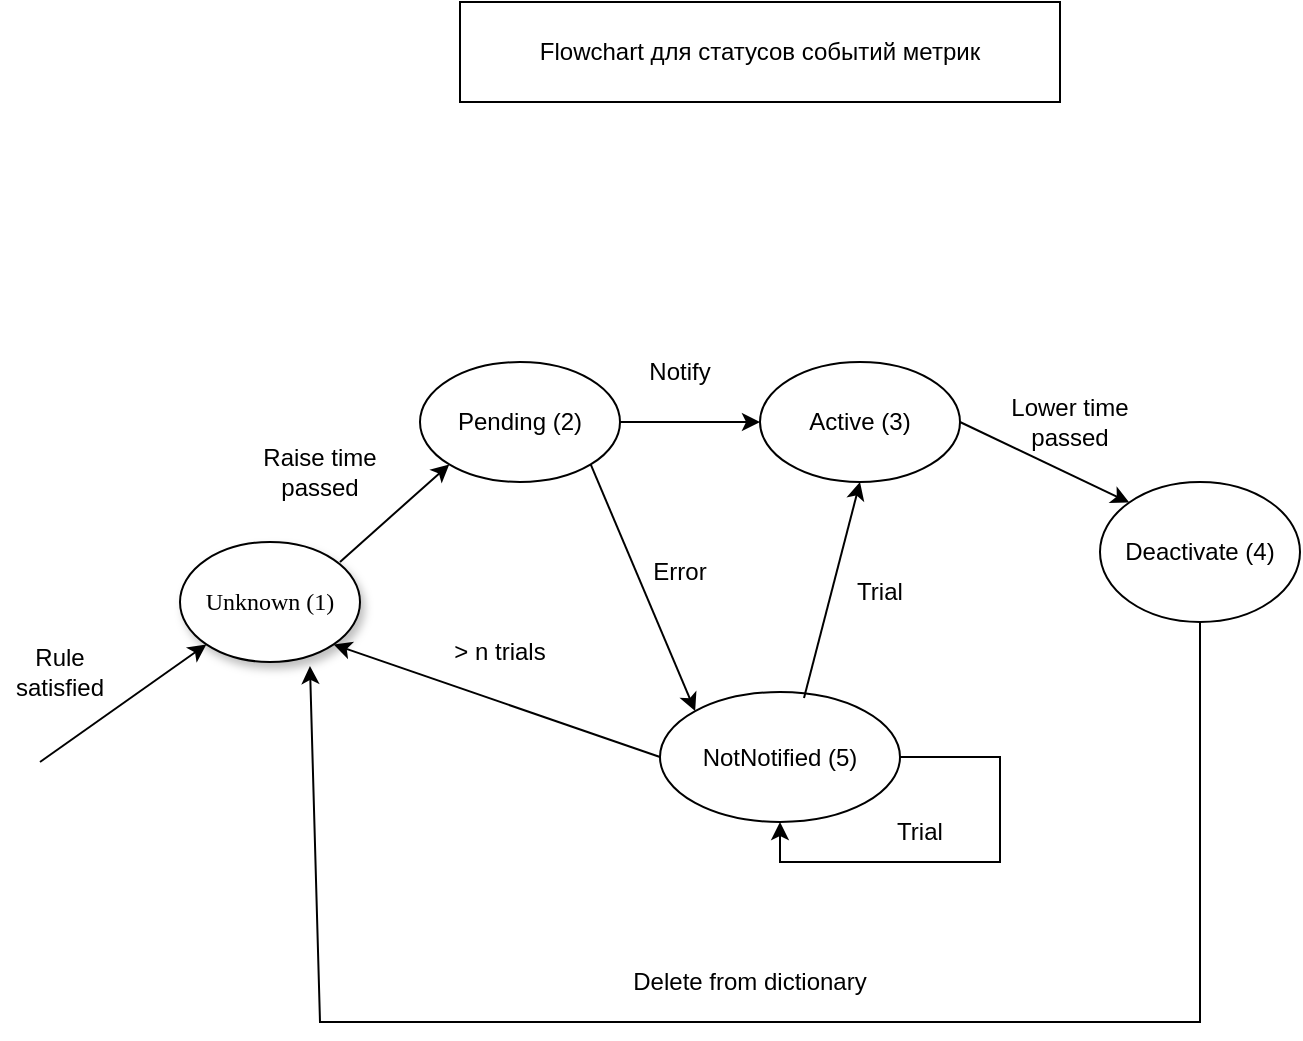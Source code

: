 <mxfile version="24.7.5">
  <diagram name="Page-1" id="42789a77-a242-8287-6e28-9cd8cfd52e62">
    <mxGraphModel dx="1674" dy="750" grid="1" gridSize="10" guides="1" tooltips="1" connect="1" arrows="1" fold="1" page="1" pageScale="1" pageWidth="1100" pageHeight="850" background="none" math="0" shadow="0">
      <root>
        <mxCell id="0" />
        <mxCell id="1" parent="0" />
        <mxCell id="1ea317790d2ca983-1" value="Unknown (1)" style="ellipse;whiteSpace=wrap;html=1;rounded=0;shadow=1;comic=0;labelBackgroundColor=none;strokeWidth=1;fontFamily=Verdana;fontSize=12;align=center;" parent="1" vertex="1">
          <mxGeometry x="230" y="310" width="90" height="60" as="geometry" />
        </mxCell>
        <mxCell id="1vG_dMmvQOtTi3KvELgS-1" value="" style="endArrow=classic;html=1;rounded=0;entryX=0;entryY=1;entryDx=0;entryDy=0;" edge="1" parent="1" target="1ea317790d2ca983-1">
          <mxGeometry width="50" height="50" relative="1" as="geometry">
            <mxPoint x="160" y="420" as="sourcePoint" />
            <mxPoint x="510" y="370" as="targetPoint" />
            <Array as="points" />
          </mxGeometry>
        </mxCell>
        <mxCell id="1vG_dMmvQOtTi3KvELgS-2" value="Rule satisfied" style="text;html=1;align=center;verticalAlign=middle;whiteSpace=wrap;rounded=0;" vertex="1" parent="1">
          <mxGeometry x="140" y="360" width="60" height="30" as="geometry" />
        </mxCell>
        <mxCell id="1vG_dMmvQOtTi3KvELgS-3" value="Flowchart для статусов событий метрик" style="rounded=0;whiteSpace=wrap;html=1;" vertex="1" parent="1">
          <mxGeometry x="370" y="40" width="300" height="50" as="geometry" />
        </mxCell>
        <mxCell id="1vG_dMmvQOtTi3KvELgS-4" value="" style="endArrow=classic;html=1;rounded=0;entryX=0;entryY=1;entryDx=0;entryDy=0;" edge="1" parent="1" target="1vG_dMmvQOtTi3KvELgS-6">
          <mxGeometry width="50" height="50" relative="1" as="geometry">
            <mxPoint x="310" y="320" as="sourcePoint" />
            <mxPoint x="360" y="270" as="targetPoint" />
          </mxGeometry>
        </mxCell>
        <mxCell id="1vG_dMmvQOtTi3KvELgS-6" value="Pending (2)" style="ellipse;whiteSpace=wrap;html=1;" vertex="1" parent="1">
          <mxGeometry x="350" y="220" width="100" height="60" as="geometry" />
        </mxCell>
        <mxCell id="1vG_dMmvQOtTi3KvELgS-8" value="Raise time passed" style="text;html=1;align=center;verticalAlign=middle;whiteSpace=wrap;rounded=0;" vertex="1" parent="1">
          <mxGeometry x="270" y="260" width="60" height="30" as="geometry" />
        </mxCell>
        <mxCell id="1vG_dMmvQOtTi3KvELgS-9" value="Active (3)" style="ellipse;whiteSpace=wrap;html=1;" vertex="1" parent="1">
          <mxGeometry x="520" y="220" width="100" height="60" as="geometry" />
        </mxCell>
        <mxCell id="1vG_dMmvQOtTi3KvELgS-10" value="" style="endArrow=classic;html=1;rounded=0;exitX=1;exitY=0.5;exitDx=0;exitDy=0;entryX=0;entryY=0.5;entryDx=0;entryDy=0;" edge="1" parent="1" source="1vG_dMmvQOtTi3KvELgS-6" target="1vG_dMmvQOtTi3KvELgS-9">
          <mxGeometry width="50" height="50" relative="1" as="geometry">
            <mxPoint x="460" y="240" as="sourcePoint" />
            <mxPoint x="510" y="190" as="targetPoint" />
          </mxGeometry>
        </mxCell>
        <mxCell id="1vG_dMmvQOtTi3KvELgS-11" value="Deactivate (4)" style="ellipse;whiteSpace=wrap;html=1;" vertex="1" parent="1">
          <mxGeometry x="690" y="280" width="100" height="70" as="geometry" />
        </mxCell>
        <mxCell id="1vG_dMmvQOtTi3KvELgS-12" value="NotNotified (5)" style="ellipse;whiteSpace=wrap;html=1;" vertex="1" parent="1">
          <mxGeometry x="470" y="385" width="120" height="65" as="geometry" />
        </mxCell>
        <mxCell id="1vG_dMmvQOtTi3KvELgS-13" value="" style="endArrow=classic;html=1;rounded=0;exitX=0.5;exitY=1;exitDx=0;exitDy=0;entryX=0.722;entryY=1.033;entryDx=0;entryDy=0;entryPerimeter=0;" edge="1" parent="1" source="1vG_dMmvQOtTi3KvELgS-11" target="1ea317790d2ca983-1">
          <mxGeometry width="50" height="50" relative="1" as="geometry">
            <mxPoint x="790" y="410" as="sourcePoint" />
            <mxPoint x="430" y="550" as="targetPoint" />
            <Array as="points">
              <mxPoint x="740" y="550" />
              <mxPoint x="300" y="550" />
            </Array>
          </mxGeometry>
        </mxCell>
        <mxCell id="1vG_dMmvQOtTi3KvELgS-14" value="Delete from dictionary" style="text;html=1;align=center;verticalAlign=middle;whiteSpace=wrap;rounded=0;" vertex="1" parent="1">
          <mxGeometry x="450" y="510" width="130" height="40" as="geometry" />
        </mxCell>
        <mxCell id="1vG_dMmvQOtTi3KvELgS-15" value="" style="endArrow=classic;html=1;rounded=0;exitX=1;exitY=1;exitDx=0;exitDy=0;entryX=0;entryY=0;entryDx=0;entryDy=0;" edge="1" parent="1" source="1vG_dMmvQOtTi3KvELgS-6" target="1vG_dMmvQOtTi3KvELgS-12">
          <mxGeometry width="50" height="50" relative="1" as="geometry">
            <mxPoint x="450" y="330" as="sourcePoint" />
            <mxPoint x="500" y="280" as="targetPoint" />
          </mxGeometry>
        </mxCell>
        <mxCell id="1vG_dMmvQOtTi3KvELgS-16" value="" style="endArrow=classic;html=1;rounded=0;exitX=0.6;exitY=0.046;exitDx=0;exitDy=0;exitPerimeter=0;entryX=0.5;entryY=1;entryDx=0;entryDy=0;" edge="1" parent="1" source="1vG_dMmvQOtTi3KvELgS-12" target="1vG_dMmvQOtTi3KvELgS-9">
          <mxGeometry width="50" height="50" relative="1" as="geometry">
            <mxPoint x="570" y="340" as="sourcePoint" />
            <mxPoint x="620" y="290" as="targetPoint" />
            <Array as="points" />
          </mxGeometry>
        </mxCell>
        <mxCell id="1vG_dMmvQOtTi3KvELgS-17" value="" style="endArrow=classic;html=1;rounded=0;exitX=1;exitY=0.5;exitDx=0;exitDy=0;entryX=0;entryY=0;entryDx=0;entryDy=0;" edge="1" parent="1" source="1vG_dMmvQOtTi3KvELgS-9" target="1vG_dMmvQOtTi3KvELgS-11">
          <mxGeometry width="50" height="50" relative="1" as="geometry">
            <mxPoint x="700" y="275" as="sourcePoint" />
            <mxPoint x="750" y="225" as="targetPoint" />
          </mxGeometry>
        </mxCell>
        <mxCell id="1vG_dMmvQOtTi3KvELgS-18" value="" style="endArrow=classic;html=1;rounded=0;exitX=0;exitY=0.5;exitDx=0;exitDy=0;entryX=1;entryY=1;entryDx=0;entryDy=0;" edge="1" parent="1" source="1vG_dMmvQOtTi3KvELgS-12" target="1ea317790d2ca983-1">
          <mxGeometry width="50" height="50" relative="1" as="geometry">
            <mxPoint x="420" y="370" as="sourcePoint" />
            <mxPoint x="370" y="420" as="targetPoint" />
          </mxGeometry>
        </mxCell>
        <mxCell id="1vG_dMmvQOtTi3KvELgS-19" value="&amp;gt; n trials" style="text;html=1;align=center;verticalAlign=middle;whiteSpace=wrap;rounded=0;" vertex="1" parent="1">
          <mxGeometry x="360" y="350" width="60" height="30" as="geometry" />
        </mxCell>
        <mxCell id="1vG_dMmvQOtTi3KvELgS-20" value="Error" style="text;html=1;align=center;verticalAlign=middle;whiteSpace=wrap;rounded=0;rotation=0;" vertex="1" parent="1">
          <mxGeometry x="450" y="310" width="60" height="30" as="geometry" />
        </mxCell>
        <mxCell id="1vG_dMmvQOtTi3KvELgS-21" value="Trial" style="text;html=1;align=center;verticalAlign=middle;whiteSpace=wrap;rounded=0;" vertex="1" parent="1">
          <mxGeometry x="550" y="320" width="60" height="30" as="geometry" />
        </mxCell>
        <mxCell id="1vG_dMmvQOtTi3KvELgS-25" style="edgeStyle=orthogonalEdgeStyle;rounded=0;orthogonalLoop=1;jettySize=auto;html=1;exitX=1;exitY=0.5;exitDx=0;exitDy=0;entryX=0.5;entryY=1;entryDx=0;entryDy=0;" edge="1" parent="1" source="1vG_dMmvQOtTi3KvELgS-12" target="1vG_dMmvQOtTi3KvELgS-12">
          <mxGeometry relative="1" as="geometry">
            <Array as="points">
              <mxPoint x="640" y="418" />
              <mxPoint x="640" y="470" />
              <mxPoint x="530" y="470" />
            </Array>
          </mxGeometry>
        </mxCell>
        <mxCell id="1vG_dMmvQOtTi3KvELgS-26" value="Trial" style="text;html=1;align=center;verticalAlign=middle;whiteSpace=wrap;rounded=0;" vertex="1" parent="1">
          <mxGeometry x="570" y="440" width="60" height="30" as="geometry" />
        </mxCell>
        <mxCell id="1vG_dMmvQOtTi3KvELgS-27" value="Notify" style="text;html=1;align=center;verticalAlign=middle;whiteSpace=wrap;rounded=0;" vertex="1" parent="1">
          <mxGeometry x="450" y="210" width="60" height="30" as="geometry" />
        </mxCell>
        <mxCell id="1vG_dMmvQOtTi3KvELgS-28" value="Lower time passed" style="text;html=1;align=center;verticalAlign=middle;whiteSpace=wrap;rounded=0;" vertex="1" parent="1">
          <mxGeometry x="640" y="235" width="70" height="30" as="geometry" />
        </mxCell>
      </root>
    </mxGraphModel>
  </diagram>
</mxfile>
